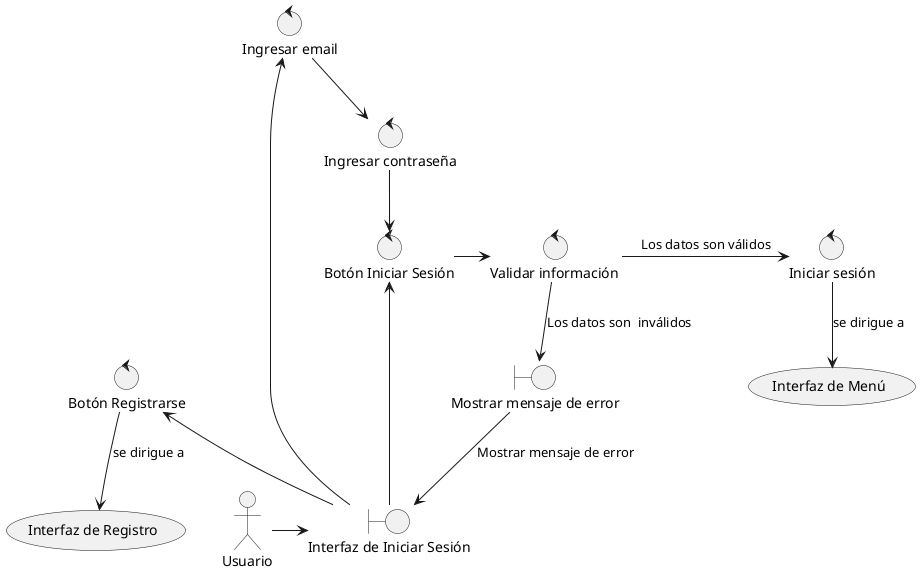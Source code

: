 @startuml

actor Usuario as usuario
boundary "Interfaz de Iniciar Sesión" as feIniciarSesion

usuario -> feIniciarSesion

control "Ingresar email" as ingresarEmail
control "Ingresar contraseña" as ingresarContraseña

feIniciarSesion -up-> ingresarEmail
ingresarEmail --> ingresarContraseña

control "Botón Iniciar Sesión" as botonIniciarSesion
control "Botón Registrarse" as botonRegistrarse

ingresarContraseña -down-> botonIniciarSesion
feIniciarSesion -up-> botonIniciarSesion
feIniciarSesion -up-> botonRegistrarse

control "Validar información " as validarCredenciales
boundary "Mostrar mensaje de error" as mostrarError
control "Iniciar sesión" as iniciarSesion


usecase (Interfaz de Menú) as InterfazMenu 
usecase (Interfaz de Registro)as InterfazRegistro

botonIniciarSesion -> validarCredenciales
validarCredenciales -down-> mostrarError : Los datos son  inválidos
validarCredenciales -right-> iniciarSesion : Los datos son válidos
mostrarError -down-> feIniciarSesion : Mostrar mensaje de error
iniciarSesion -down-> InterfazMenu : se dirigue a 
botonRegistrarse -down-> InterfazRegistro : se dirigue a





@enduml


